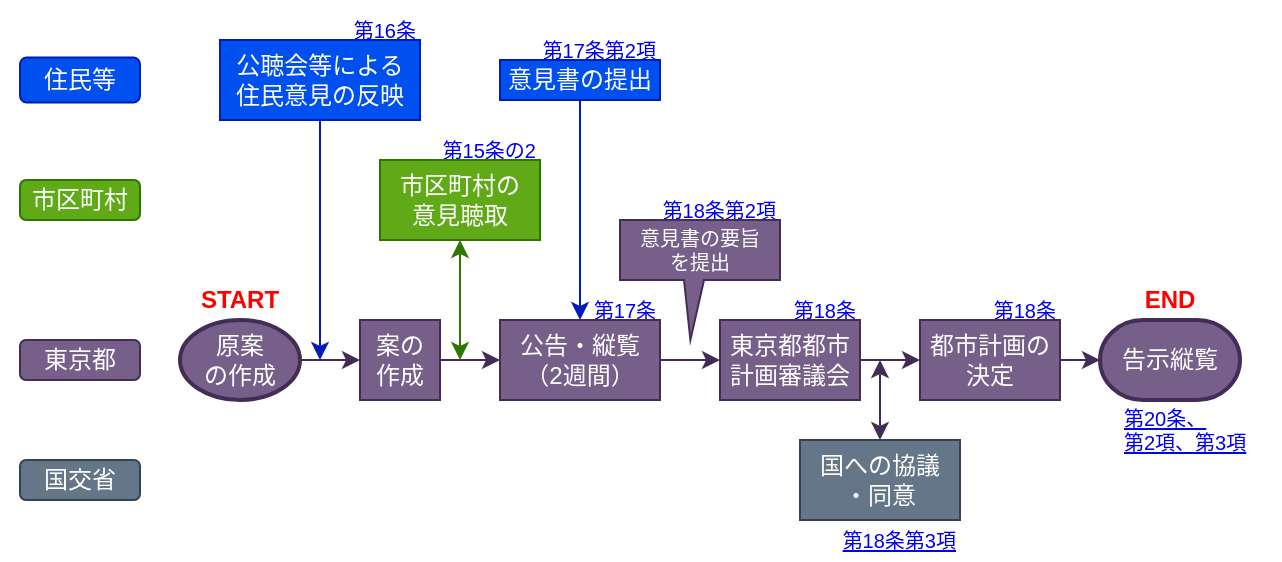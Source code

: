 <mxfile scale="1.7" border="0" linkTarget="_blank">
    <diagram id="kBzm4qLrVskWUIARYmRl" name="ページ1">
        <mxGraphModel dx="648" dy="345" grid="1" gridSize="10" guides="1" tooltips="1" connect="1" arrows="1" fold="1" page="1" pageScale="1" pageWidth="827" pageHeight="1169" math="0" shadow="0">
            <root>
                <mxCell id="0"/>
                <mxCell id="1" parent="0"/>
                <mxCell id="72" value="" style="rounded=0;whiteSpace=wrap;html=1;fontSize=11;align=left;fillColor=#FFFFFF;strokeColor=none;" parent="1" vertex="1">
                    <mxGeometry width="640" height="280" as="geometry"/>
                </mxCell>
                <mxCell id="70" value="&lt;a href=&quot;https://elaws.e-gov.go.jp/document?lawid=343AC0000000100#Mp-At_18&quot;&gt;第18条&lt;/a&gt;" style="text;html=1;strokeColor=none;fillColor=none;align=right;verticalAlign=middle;whiteSpace=wrap;rounded=0;fontSize=10;" parent="1" vertex="1">
                    <mxGeometry x="490" y="150" width="40" height="10" as="geometry"/>
                </mxCell>
                <mxCell id="49" value="&lt;a href=&quot;https://elaws.e-gov.go.jp/document?lawid=343AC0000000100#Mp-At_17&quot;&gt;第17条第2項&lt;/a&gt;" style="text;html=1;strokeColor=none;fillColor=none;align=right;verticalAlign=middle;whiteSpace=wrap;rounded=0;fontSize=10;" parent="1" vertex="1">
                    <mxGeometry x="260" y="20" width="70" height="10" as="geometry"/>
                </mxCell>
                <mxCell id="66" value="&lt;a href=&quot;https://elaws.e-gov.go.jp/document?lawid=343AC0000000100#Mp-At_18&quot;&gt;第18条&lt;/a&gt;" style="text;html=1;strokeColor=none;fillColor=none;align=right;verticalAlign=middle;whiteSpace=wrap;rounded=0;fontSize=10;" parent="1" vertex="1">
                    <mxGeometry x="390" y="150" width="40" height="10" as="geometry"/>
                </mxCell>
                <mxCell id="37" value="&lt;a href=&quot;https://elaws.e-gov.go.jp/document?lawid=343AC0000000100#Mp-At_16&quot;&gt;第16条&lt;/a&gt;" style="text;html=1;strokeColor=none;fillColor=none;align=right;verticalAlign=middle;whiteSpace=wrap;rounded=0;fontSize=10;" parent="1" vertex="1">
                    <mxGeometry x="170" y="10" width="40" height="10" as="geometry"/>
                </mxCell>
                <mxCell id="46" value="&lt;a href=&quot;https://elaws.e-gov.go.jp/document?lawid=343AC0000000100#Mp-At_15_2&quot;&gt;第15条の2&lt;/a&gt;" style="text;html=1;strokeColor=none;fillColor=none;align=right;verticalAlign=middle;whiteSpace=wrap;rounded=0;fontSize=10;" parent="1" vertex="1">
                    <mxGeometry x="210" y="70" width="60" height="10" as="geometry"/>
                </mxCell>
                <mxCell id="53" value="&lt;a href=&quot;https://elaws.e-gov.go.jp/document?lawid=343AC0000000100#Mp-At_18&quot;&gt;第18条第2項&lt;/a&gt;" style="text;html=1;strokeColor=none;fillColor=none;align=right;verticalAlign=middle;whiteSpace=wrap;rounded=0;fontSize=10;" parent="1" vertex="1">
                    <mxGeometry x="330" y="100" width="60" height="10" as="geometry"/>
                </mxCell>
                <mxCell id="57" value="意見書の要旨&lt;br&gt;を提出" style="shape=callout;whiteSpace=wrap;html=1;perimeter=calloutPerimeter;rounded=0;fontSize=10;align=center;base=10;size=30;position=0.4;position2=0.44;fillColor=#76608a;strokeColor=#432D57;fontColor=#ffffff;" parent="1" vertex="1">
                    <mxGeometry x="310" y="110" width="80" height="60" as="geometry"/>
                </mxCell>
                <mxCell id="2" value="住民等" style="rounded=1;whiteSpace=wrap;html=1;fillColor=#0050ef;strokeColor=#001DBC;fontColor=#ffffff;" parent="1" vertex="1">
                    <mxGeometry x="10" y="28.75" width="60" height="22.5" as="geometry"/>
                </mxCell>
                <mxCell id="3" value="市区町村" style="rounded=1;whiteSpace=wrap;html=1;fillColor=#60a917;strokeColor=#2D7600;fontColor=#ffffff;" parent="1" vertex="1">
                    <mxGeometry x="10" y="90" width="60" height="20" as="geometry"/>
                </mxCell>
                <mxCell id="4" value="東京都" style="rounded=1;whiteSpace=wrap;html=1;fillColor=#76608a;strokeColor=#432D57;fontColor=#ffffff;" parent="1" vertex="1">
                    <mxGeometry x="10" y="170" width="60" height="20" as="geometry"/>
                </mxCell>
                <mxCell id="5" value="国交省" style="rounded=1;whiteSpace=wrap;html=1;fillColor=#647687;strokeColor=#314354;fontColor=#ffffff;" parent="1" vertex="1">
                    <mxGeometry x="10" y="230" width="60" height="20" as="geometry"/>
                </mxCell>
                <mxCell id="13" style="edgeStyle=orthogonalEdgeStyle;rounded=0;orthogonalLoop=1;jettySize=auto;html=1;exitX=1;exitY=0.5;exitDx=0;exitDy=0;entryX=0;entryY=0.5;entryDx=0;entryDy=0;exitPerimeter=0;fillColor=#76608a;strokeColor=#432D57;" parent="1" source="27" target="7" edge="1">
                    <mxGeometry relative="1" as="geometry">
                        <mxPoint x="160" y="175" as="sourcePoint"/>
                    </mxGeometry>
                </mxCell>
                <mxCell id="14" style="edgeStyle=orthogonalEdgeStyle;rounded=0;orthogonalLoop=1;jettySize=auto;html=1;exitX=1;exitY=0.5;exitDx=0;exitDy=0;fillColor=#76608a;strokeColor=#432D57;" parent="1" source="7" target="8" edge="1">
                    <mxGeometry relative="1" as="geometry"/>
                </mxCell>
                <mxCell id="7" value="案の&lt;br&gt;作成" style="rounded=0;whiteSpace=wrap;html=1;fillColor=#76608a;strokeColor=#432D57;fontColor=#ffffff;" parent="1" vertex="1">
                    <mxGeometry x="180" y="160" width="40" height="40" as="geometry"/>
                </mxCell>
                <mxCell id="31" style="edgeStyle=orthogonalEdgeStyle;rounded=0;orthogonalLoop=1;jettySize=auto;html=1;exitX=1;exitY=0.5;exitDx=0;exitDy=0;entryX=0;entryY=0.5;entryDx=0;entryDy=0;startArrow=none;startFill=0;strokeColor=#432D57;fillColor=#76608a;" parent="1" source="8" target="9" edge="1">
                    <mxGeometry relative="1" as="geometry"/>
                </mxCell>
                <mxCell id="33" style="edgeStyle=orthogonalEdgeStyle;rounded=0;orthogonalLoop=1;jettySize=auto;html=1;exitX=1;exitY=0.5;exitDx=0;exitDy=0;entryX=0;entryY=0.5;entryDx=0;entryDy=0;startArrow=none;startFill=0;strokeColor=#432D57;fillColor=#76608a;" parent="1" source="9" target="10" edge="1">
                    <mxGeometry relative="1" as="geometry"/>
                </mxCell>
                <mxCell id="9" value="東京都都市計画審議会" style="rounded=0;whiteSpace=wrap;html=1;fillColor=#76608a;strokeColor=#432D57;fontColor=#ffffff;" parent="1" vertex="1">
                    <mxGeometry x="360" y="160" width="70" height="40" as="geometry"/>
                </mxCell>
                <mxCell id="65" style="edgeStyle=orthogonalEdgeStyle;rounded=0;orthogonalLoop=1;jettySize=auto;html=1;exitX=1;exitY=0.5;exitDx=0;exitDy=0;startArrow=none;startFill=0;strokeColor=#432D57;fontSize=11;fontColor=#FF0000;fillColor=#76608a;" parent="1" source="10" target="34" edge="1">
                    <mxGeometry relative="1" as="geometry"/>
                </mxCell>
                <mxCell id="10" value="都市計画の決定" style="rounded=0;whiteSpace=wrap;html=1;fillColor=#76608a;strokeColor=#432D57;fontColor=#ffffff;" parent="1" vertex="1">
                    <mxGeometry x="460" y="160" width="70" height="40" as="geometry"/>
                </mxCell>
                <mxCell id="18" style="edgeStyle=orthogonalEdgeStyle;rounded=0;orthogonalLoop=1;jettySize=auto;html=1;exitX=0.5;exitY=0;exitDx=0;exitDy=0;startArrow=classic;startFill=1;fillColor=#76608a;strokeColor=#432D57;" parent="1" source="12" edge="1">
                    <mxGeometry relative="1" as="geometry">
                        <mxPoint x="440" y="180" as="targetPoint"/>
                    </mxGeometry>
                </mxCell>
                <mxCell id="21" style="edgeStyle=orthogonalEdgeStyle;rounded=0;orthogonalLoop=1;jettySize=auto;html=1;exitX=0.5;exitY=1;exitDx=0;exitDy=0;fillColor=#0050ef;strokeColor=#001DBC;" parent="1" source="20" edge="1">
                    <mxGeometry relative="1" as="geometry">
                        <mxPoint x="160" y="180" as="targetPoint"/>
                    </mxGeometry>
                </mxCell>
                <mxCell id="20" value="公聴会等による&lt;br&gt;住民意見の反映" style="rounded=0;whiteSpace=wrap;html=1;fillColor=#0050ef;strokeColor=#001DBC;fontColor=#ffffff;" parent="1" vertex="1">
                    <mxGeometry x="110" y="20" width="100" height="40" as="geometry"/>
                </mxCell>
                <mxCell id="26" style="edgeStyle=orthogonalEdgeStyle;rounded=0;orthogonalLoop=1;jettySize=auto;html=1;exitX=0.5;exitY=1;exitDx=0;exitDy=0;startArrow=classic;startFill=1;fillColor=#60a917;strokeColor=#2D7600;" parent="1" source="22" edge="1">
                    <mxGeometry relative="1" as="geometry">
                        <mxPoint x="230" y="180" as="targetPoint"/>
                    </mxGeometry>
                </mxCell>
                <mxCell id="22" value="市区町村の&lt;br&gt;意見聴取" style="rounded=0;whiteSpace=wrap;html=1;fillColor=#60a917;strokeColor=#2D7600;fontColor=#ffffff;" parent="1" vertex="1">
                    <mxGeometry x="190" y="80" width="80" height="40" as="geometry"/>
                </mxCell>
                <mxCell id="27" value="原案&lt;br&gt;の作成" style="strokeWidth=2;html=1;shape=mxgraph.flowchart.start_1;whiteSpace=wrap;fillColor=#76608a;strokeColor=#432D57;fontColor=#ffffff;" parent="1" vertex="1">
                    <mxGeometry x="90" y="160" width="60" height="40" as="geometry"/>
                </mxCell>
                <mxCell id="30" style="edgeStyle=orthogonalEdgeStyle;rounded=0;orthogonalLoop=1;jettySize=auto;html=1;exitX=0.5;exitY=1;exitDx=0;exitDy=0;startArrow=none;startFill=0;strokeColor=#001DBC;fillColor=#0050ef;" parent="1" source="28" target="8" edge="1">
                    <mxGeometry relative="1" as="geometry"/>
                </mxCell>
                <mxCell id="28" value="意見書の提出" style="rounded=0;whiteSpace=wrap;html=1;fillColor=#0050ef;strokeColor=#001DBC;fontColor=#ffffff;" parent="1" vertex="1">
                    <mxGeometry x="250" y="30" width="80" height="20" as="geometry"/>
                </mxCell>
                <mxCell id="34" value="告示縦覧" style="strokeWidth=2;html=1;shape=mxgraph.flowchart.terminator;whiteSpace=wrap;rounded=0;fillColor=#76608a;strokeColor=#432D57;fontColor=#ffffff;" parent="1" vertex="1">
                    <mxGeometry x="550" y="160" width="70" height="40" as="geometry"/>
                </mxCell>
                <mxCell id="39" value="&lt;a href=&quot;https://elaws.e-gov.go.jp/document?lawid=343AC0000000100#Mp-At_17&quot;&gt;第17条&lt;/a&gt;" style="text;html=1;strokeColor=none;fillColor=none;align=center;verticalAlign=middle;whiteSpace=wrap;rounded=0;fontSize=10;" parent="1" vertex="1">
                    <mxGeometry x="295" y="151.25" width="35" height="7.5" as="geometry"/>
                </mxCell>
                <mxCell id="59" value="START" style="text;html=1;align=center;verticalAlign=middle;whiteSpace=wrap;rounded=0;fontSize=12;fontColor=#FF0000;fontStyle=1" parent="1" vertex="1">
                    <mxGeometry x="95" y="140" width="50" height="20" as="geometry"/>
                </mxCell>
                <mxCell id="60" value="END" style="text;html=1;align=center;verticalAlign=middle;whiteSpace=wrap;rounded=0;fontSize=12;fontColor=#FF0000;fontStyle=1" parent="1" vertex="1">
                    <mxGeometry x="560" y="140" width="50" height="20" as="geometry"/>
                </mxCell>
                <mxCell id="69" value="&lt;a href=&quot;https://elaws.e-gov.go.jp/document?lawid=343AC0000000100#Mp-At_18&quot;&gt;第18条第3項&lt;/a&gt;" style="text;html=1;strokeColor=none;fillColor=none;align=right;verticalAlign=middle;whiteSpace=wrap;rounded=0;fontSize=10;" parent="1" vertex="1">
                    <mxGeometry x="420" y="260" width="60" height="20" as="geometry"/>
                </mxCell>
                <mxCell id="71" value="&lt;a href=&quot;https://elaws.e-gov.go.jp/document?lawid=343AC0000000100#Mp-At_20&quot;&gt;第20条、&lt;br&gt;第2項、第3項&lt;/a&gt;" style="text;html=1;strokeColor=none;fillColor=none;align=left;verticalAlign=middle;whiteSpace=wrap;rounded=0;fontSize=10;" parent="1" vertex="1">
                    <mxGeometry x="560" y="200" width="75" height="30" as="geometry"/>
                </mxCell>
                <mxCell id="12" value="国への協議&lt;br&gt;・同意" style="rounded=0;whiteSpace=wrap;html=1;fillColor=#647687;strokeColor=#314354;fontColor=#ffffff;" parent="1" vertex="1">
                    <mxGeometry x="400" y="220" width="80" height="40" as="geometry"/>
                </mxCell>
                <mxCell id="8" value="公告・縦覧&lt;br&gt;（2週間）" style="rounded=0;whiteSpace=wrap;html=1;fillColor=#76608a;strokeColor=#432D57;fontColor=#ffffff;" parent="1" vertex="1">
                    <mxGeometry x="250" y="160" width="80" height="40" as="geometry"/>
                </mxCell>
            </root>
        </mxGraphModel>
    </diagram>
</mxfile>